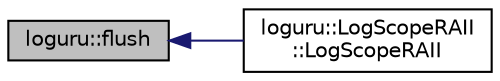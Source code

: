 digraph "loguru::flush"
{
  edge [fontname="Helvetica",fontsize="10",labelfontname="Helvetica",labelfontsize="10"];
  node [fontname="Helvetica",fontsize="10",shape=record];
  rankdir="LR";
  Node50 [label="loguru::flush",height=0.2,width=0.4,color="black", fillcolor="grey75", style="filled", fontcolor="black"];
  Node50 -> Node51 [dir="back",color="midnightblue",fontsize="10",style="solid",fontname="Helvetica"];
  Node51 [label="loguru::LogScopeRAII\l::LogScopeRAII",height=0.2,width=0.4,color="black", fillcolor="white", style="filled",URL="$classloguru_1_1_log_scope_r_a_i_i.html#a9bf841a74e103e66b3caf6996fad9c81"];
}
